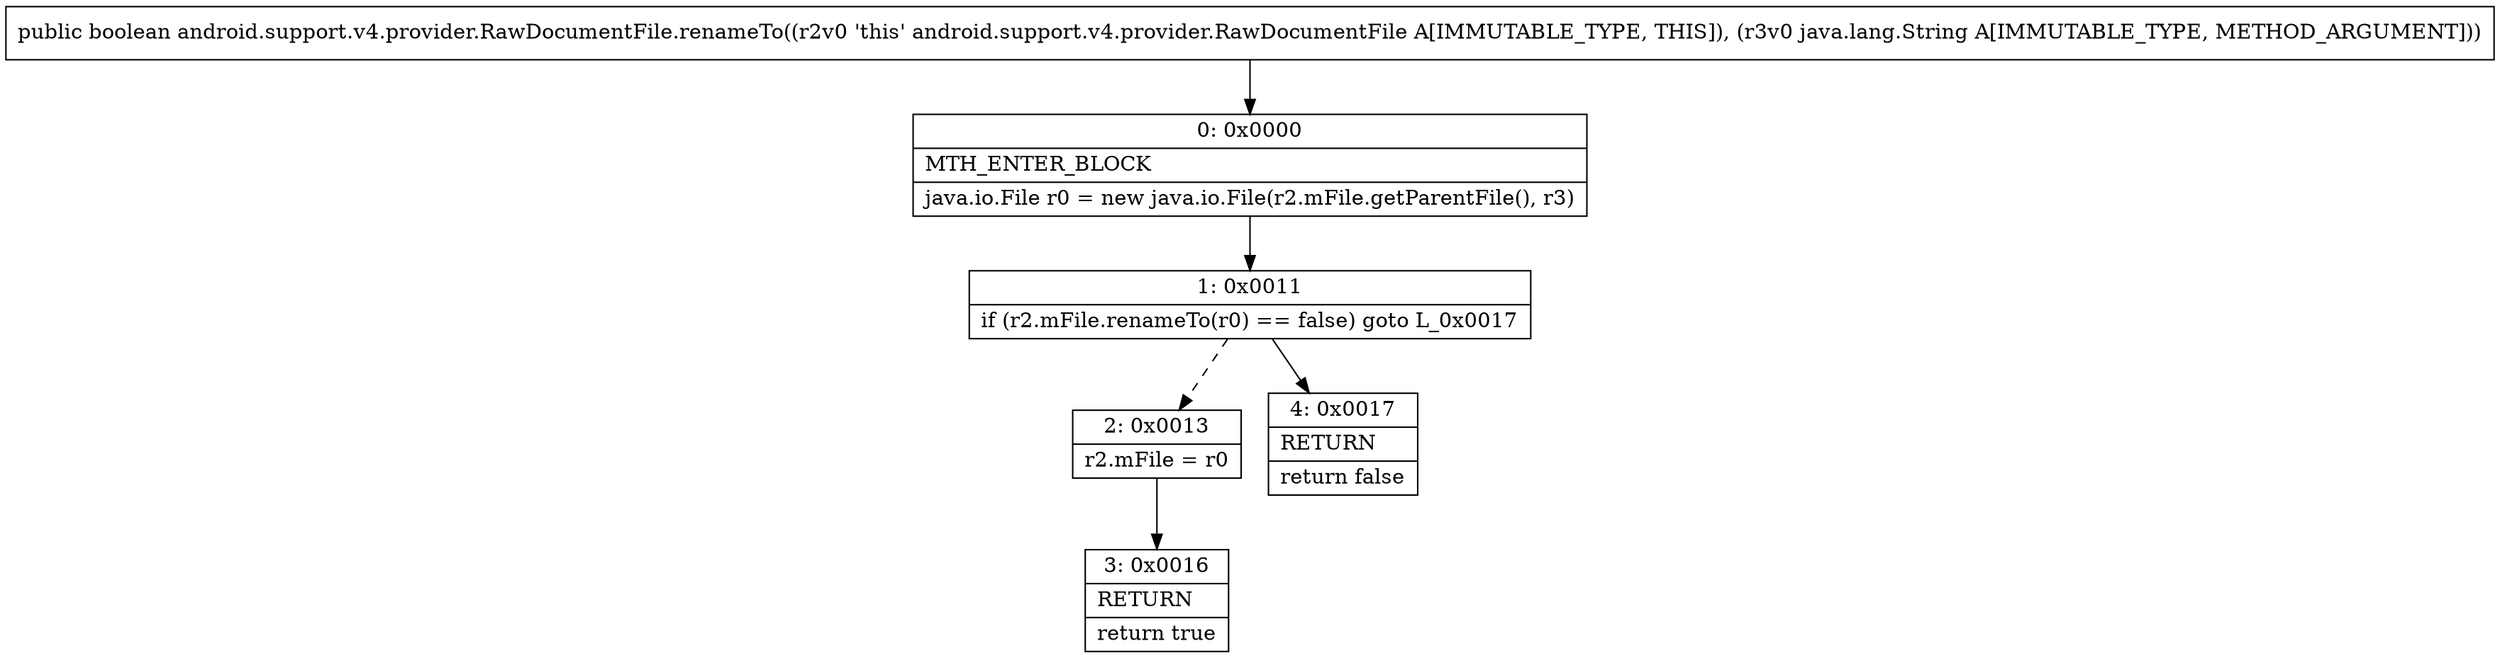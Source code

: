 digraph "CFG forandroid.support.v4.provider.RawDocumentFile.renameTo(Ljava\/lang\/String;)Z" {
Node_0 [shape=record,label="{0\:\ 0x0000|MTH_ENTER_BLOCK\l|java.io.File r0 = new java.io.File(r2.mFile.getParentFile(), r3)\l}"];
Node_1 [shape=record,label="{1\:\ 0x0011|if (r2.mFile.renameTo(r0) == false) goto L_0x0017\l}"];
Node_2 [shape=record,label="{2\:\ 0x0013|r2.mFile = r0\l}"];
Node_3 [shape=record,label="{3\:\ 0x0016|RETURN\l|return true\l}"];
Node_4 [shape=record,label="{4\:\ 0x0017|RETURN\l|return false\l}"];
MethodNode[shape=record,label="{public boolean android.support.v4.provider.RawDocumentFile.renameTo((r2v0 'this' android.support.v4.provider.RawDocumentFile A[IMMUTABLE_TYPE, THIS]), (r3v0 java.lang.String A[IMMUTABLE_TYPE, METHOD_ARGUMENT])) }"];
MethodNode -> Node_0;
Node_0 -> Node_1;
Node_1 -> Node_2[style=dashed];
Node_1 -> Node_4;
Node_2 -> Node_3;
}

